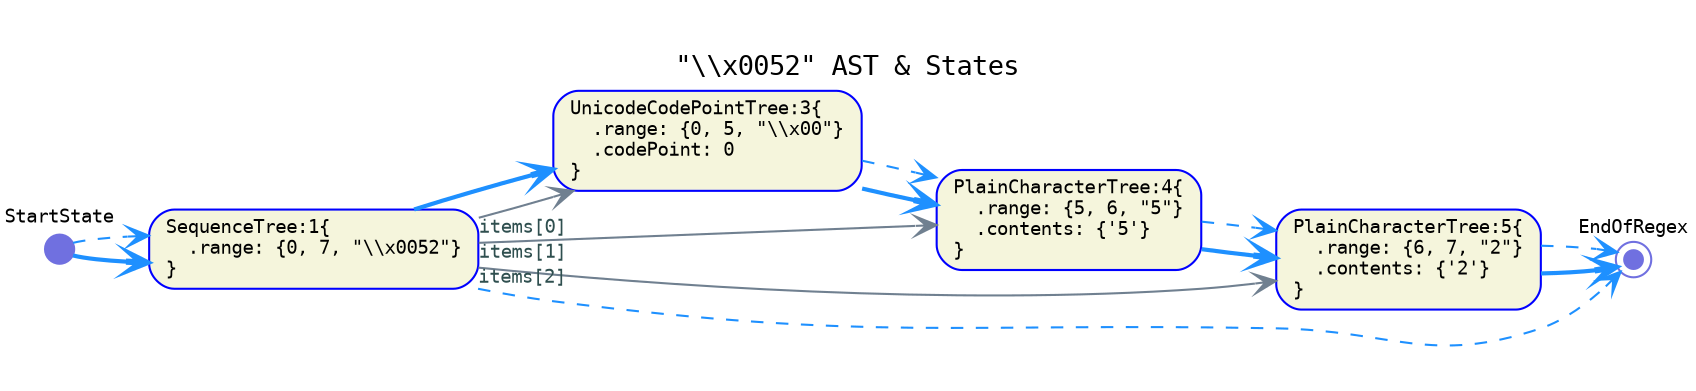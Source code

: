 digraph G {
  rankdir=LR;
  graph [fontname="Monospace", fontsize="13", pad="0.3"]
  labelloc="t";
  label="\"\\\\x0052\" AST & States";

  // tree-and-state nodes
  node [fontname="Monospace", fontsize= "9", shape="box", style="rounded,filled", color="Blue", fillcolor="Beige", fixedsize="false", width="0.75"]
  1[ label="SequenceTree:1\{\l  .range: \{0, 7, \"\\\\x0052\"\}\l\}\l" ]
  3[ label="UnicodeCodePointTree:3\{\l  .range: \{0, 5, \"\\\\x00\"\}\l  .codePoint: 0\l\}\l" ]
  4[ label="PlainCharacterTree:4\{\l  .range: \{5, 6, \"5\"\}\l  .contents: \{'5'\}\l\}\l" ]
  5[ label="PlainCharacterTree:5\{\l  .range: \{6, 7, \"2\"\}\l  .contents: \{'2'\}\l\}\l" ]

  // end nodes
  node [fontname="Monospace", fontsize= "9", shape="doublecircle", style="rounded,filled", color="#7070E0", fillcolor="#7070E0", fixedsize="true", width="0.12"]
  EndOfRegex[ label="EndOfRegex\l\l\l\l" ]

  // start nodes
  node [fontname="Monospace", fontsize= "9", shape="circle", style="rounded,filled", color="#7070E0", fillcolor="#7070E0", fixedsize="true", width="0.20"]
  StartState[ label="StartState\l\l\l\l" ]

  // default edges
  edge [fontname="Monospace", fontsize="9", style="solid", color="SlateGray", fontcolor="DarkSlateGray", arrowhead="vee", arrowtail="none", dir="both"]
  1 -> 3 [ label="",  taillabel="items[0]" ]
  1 -> 4 [ label="",  taillabel="items[1]" ]
  1 -> 5 [ label="",  taillabel="items[2]" ]

  // successor edges
  edge [fontname="Monospace", fontsize="9", style="bold", color="DodgerBlue", fontcolor="MediumBlue", arrowhead="vee", arrowtail="none", dir="both"]
  1 -> 3 [ label="",  taillabel="" ]
  3 -> 4 [ label="",  taillabel="" ]
  4 -> 5 [ label="",  taillabel="" ]
  5 -> EndOfRegex [ label="",  taillabel="" ]
  StartState -> 1 [ label="",  taillabel="" ]

  // continuation edges
  edge [fontname="Monospace", fontsize="9", style="dashed", color="DodgerBlue", fontcolor="MediumBlue", arrowhead="vee", arrowtail="none", dir="both"]
  1 -> EndOfRegex [ label="",  taillabel="" ]
  3 -> 4 [ label="",  taillabel="" ]
  4 -> 5 [ label="",  taillabel="" ]
  5 -> EndOfRegex [ label="",  taillabel="" ]
  StartState -> 1 [ label="",  taillabel="" ]
}
